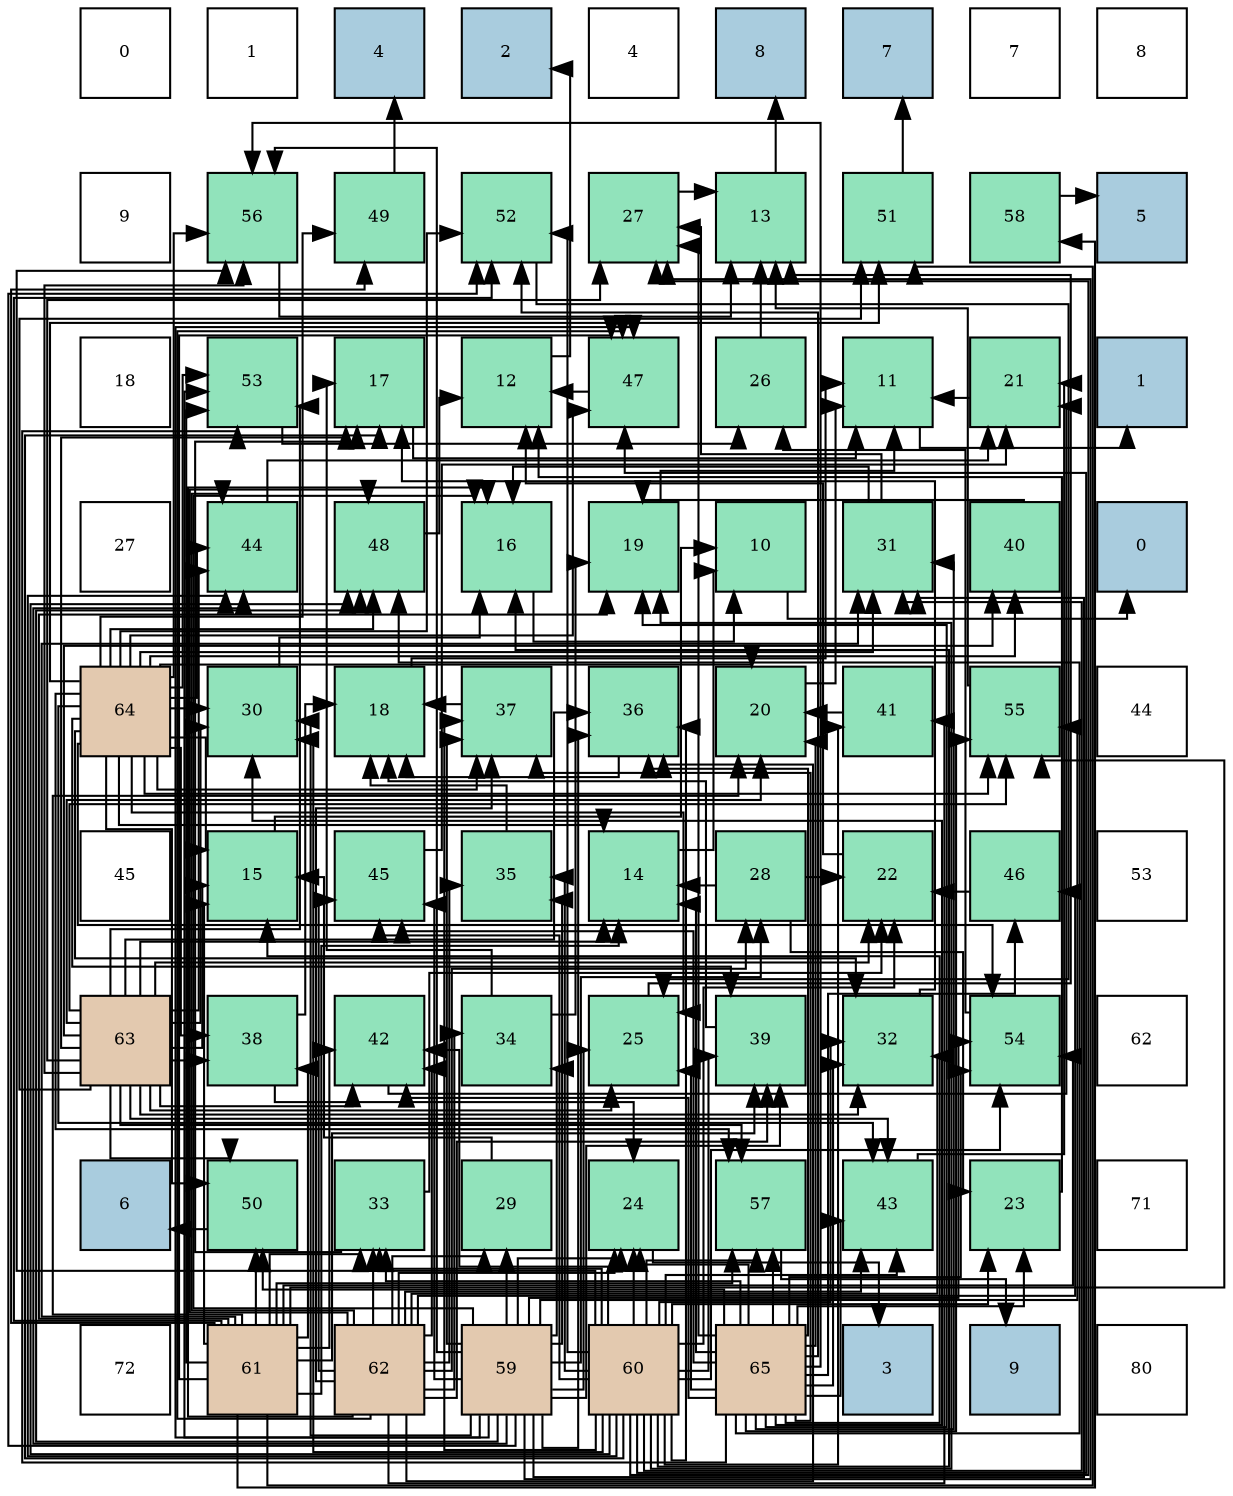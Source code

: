 digraph layout{
 rankdir=TB;
 splines=ortho;
 node [style=filled shape=square fixedsize=true width=0.6];
0[label="0", fontsize=8, fillcolor="#ffffff"];
1[label="1", fontsize=8, fillcolor="#ffffff"];
2[label="4", fontsize=8, fillcolor="#a9ccde"];
3[label="2", fontsize=8, fillcolor="#a9ccde"];
4[label="4", fontsize=8, fillcolor="#ffffff"];
5[label="8", fontsize=8, fillcolor="#a9ccde"];
6[label="7", fontsize=8, fillcolor="#a9ccde"];
7[label="7", fontsize=8, fillcolor="#ffffff"];
8[label="8", fontsize=8, fillcolor="#ffffff"];
9[label="9", fontsize=8, fillcolor="#ffffff"];
10[label="56", fontsize=8, fillcolor="#91e3bb"];
11[label="49", fontsize=8, fillcolor="#91e3bb"];
12[label="52", fontsize=8, fillcolor="#91e3bb"];
13[label="27", fontsize=8, fillcolor="#91e3bb"];
14[label="13", fontsize=8, fillcolor="#91e3bb"];
15[label="51", fontsize=8, fillcolor="#91e3bb"];
16[label="58", fontsize=8, fillcolor="#91e3bb"];
17[label="5", fontsize=8, fillcolor="#a9ccde"];
18[label="18", fontsize=8, fillcolor="#ffffff"];
19[label="53", fontsize=8, fillcolor="#91e3bb"];
20[label="17", fontsize=8, fillcolor="#91e3bb"];
21[label="12", fontsize=8, fillcolor="#91e3bb"];
22[label="47", fontsize=8, fillcolor="#91e3bb"];
23[label="26", fontsize=8, fillcolor="#91e3bb"];
24[label="11", fontsize=8, fillcolor="#91e3bb"];
25[label="21", fontsize=8, fillcolor="#91e3bb"];
26[label="1", fontsize=8, fillcolor="#a9ccde"];
27[label="27", fontsize=8, fillcolor="#ffffff"];
28[label="44", fontsize=8, fillcolor="#91e3bb"];
29[label="48", fontsize=8, fillcolor="#91e3bb"];
30[label="16", fontsize=8, fillcolor="#91e3bb"];
31[label="19", fontsize=8, fillcolor="#91e3bb"];
32[label="10", fontsize=8, fillcolor="#91e3bb"];
33[label="31", fontsize=8, fillcolor="#91e3bb"];
34[label="40", fontsize=8, fillcolor="#91e3bb"];
35[label="0", fontsize=8, fillcolor="#a9ccde"];
36[label="64", fontsize=8, fillcolor="#e3c9af"];
37[label="30", fontsize=8, fillcolor="#91e3bb"];
38[label="18", fontsize=8, fillcolor="#91e3bb"];
39[label="37", fontsize=8, fillcolor="#91e3bb"];
40[label="36", fontsize=8, fillcolor="#91e3bb"];
41[label="20", fontsize=8, fillcolor="#91e3bb"];
42[label="41", fontsize=8, fillcolor="#91e3bb"];
43[label="55", fontsize=8, fillcolor="#91e3bb"];
44[label="44", fontsize=8, fillcolor="#ffffff"];
45[label="45", fontsize=8, fillcolor="#ffffff"];
46[label="15", fontsize=8, fillcolor="#91e3bb"];
47[label="45", fontsize=8, fillcolor="#91e3bb"];
48[label="35", fontsize=8, fillcolor="#91e3bb"];
49[label="14", fontsize=8, fillcolor="#91e3bb"];
50[label="28", fontsize=8, fillcolor="#91e3bb"];
51[label="22", fontsize=8, fillcolor="#91e3bb"];
52[label="46", fontsize=8, fillcolor="#91e3bb"];
53[label="53", fontsize=8, fillcolor="#ffffff"];
54[label="63", fontsize=8, fillcolor="#e3c9af"];
55[label="38", fontsize=8, fillcolor="#91e3bb"];
56[label="42", fontsize=8, fillcolor="#91e3bb"];
57[label="34", fontsize=8, fillcolor="#91e3bb"];
58[label="25", fontsize=8, fillcolor="#91e3bb"];
59[label="39", fontsize=8, fillcolor="#91e3bb"];
60[label="32", fontsize=8, fillcolor="#91e3bb"];
61[label="54", fontsize=8, fillcolor="#91e3bb"];
62[label="62", fontsize=8, fillcolor="#ffffff"];
63[label="6", fontsize=8, fillcolor="#a9ccde"];
64[label="50", fontsize=8, fillcolor="#91e3bb"];
65[label="33", fontsize=8, fillcolor="#91e3bb"];
66[label="29", fontsize=8, fillcolor="#91e3bb"];
67[label="24", fontsize=8, fillcolor="#91e3bb"];
68[label="57", fontsize=8, fillcolor="#91e3bb"];
69[label="43", fontsize=8, fillcolor="#91e3bb"];
70[label="23", fontsize=8, fillcolor="#91e3bb"];
71[label="71", fontsize=8, fillcolor="#ffffff"];
72[label="72", fontsize=8, fillcolor="#ffffff"];
73[label="61", fontsize=8, fillcolor="#e3c9af"];
74[label="62", fontsize=8, fillcolor="#e3c9af"];
75[label="59", fontsize=8, fillcolor="#e3c9af"];
76[label="60", fontsize=8, fillcolor="#e3c9af"];
77[label="65", fontsize=8, fillcolor="#e3c9af"];
78[label="3", fontsize=8, fillcolor="#a9ccde"];
79[label="9", fontsize=8, fillcolor="#a9ccde"];
80[label="80", fontsize=8, fillcolor="#ffffff"];
edge [constraint=false, style=vis];32 -> 35;
24 -> 26;
21 -> 3;
14 -> 5;
49 -> 32;
46 -> 32;
30 -> 32;
20 -> 24;
38 -> 24;
31 -> 24;
41 -> 24;
25 -> 24;
51 -> 21;
70 -> 21;
67 -> 78;
58 -> 14;
23 -> 14;
13 -> 14;
50 -> 49;
50 -> 51;
50 -> 70;
66 -> 46;
37 -> 30;
33 -> 30;
33 -> 13;
60 -> 20;
65 -> 20;
65 -> 51;
57 -> 20;
57 -> 31;
48 -> 38;
40 -> 38;
39 -> 38;
55 -> 38;
55 -> 67;
59 -> 38;
34 -> 31;
42 -> 41;
56 -> 25;
69 -> 25;
28 -> 25;
47 -> 25;
52 -> 51;
22 -> 21;
29 -> 21;
11 -> 2;
64 -> 63;
15 -> 6;
12 -> 58;
19 -> 23;
61 -> 23;
43 -> 14;
10 -> 14;
68 -> 79;
16 -> 17;
75 -> 30;
75 -> 67;
75 -> 58;
75 -> 13;
75 -> 50;
75 -> 66;
75 -> 37;
75 -> 33;
75 -> 57;
75 -> 48;
75 -> 40;
75 -> 39;
75 -> 59;
75 -> 28;
75 -> 47;
75 -> 22;
75 -> 29;
75 -> 12;
75 -> 19;
75 -> 61;
75 -> 43;
75 -> 10;
76 -> 30;
76 -> 20;
76 -> 31;
76 -> 51;
76 -> 70;
76 -> 67;
76 -> 13;
76 -> 37;
76 -> 33;
76 -> 60;
76 -> 65;
76 -> 48;
76 -> 40;
76 -> 39;
76 -> 59;
76 -> 42;
76 -> 56;
76 -> 69;
76 -> 28;
76 -> 47;
76 -> 22;
76 -> 29;
76 -> 12;
76 -> 61;
76 -> 10;
76 -> 68;
73 -> 49;
73 -> 46;
73 -> 31;
73 -> 41;
73 -> 33;
73 -> 65;
73 -> 55;
73 -> 59;
73 -> 56;
73 -> 22;
73 -> 11;
73 -> 64;
73 -> 15;
73 -> 12;
73 -> 19;
73 -> 61;
73 -> 43;
73 -> 68;
73 -> 16;
74 -> 30;
74 -> 67;
74 -> 50;
74 -> 66;
74 -> 60;
74 -> 65;
74 -> 57;
74 -> 48;
74 -> 40;
74 -> 39;
74 -> 59;
74 -> 42;
74 -> 56;
74 -> 69;
74 -> 28;
74 -> 47;
74 -> 52;
74 -> 22;
74 -> 29;
54 -> 49;
54 -> 46;
54 -> 20;
54 -> 41;
54 -> 51;
54 -> 58;
54 -> 13;
54 -> 37;
54 -> 60;
54 -> 40;
54 -> 55;
54 -> 34;
54 -> 56;
54 -> 69;
54 -> 28;
54 -> 64;
54 -> 15;
54 -> 19;
54 -> 43;
54 -> 10;
54 -> 68;
36 -> 49;
36 -> 46;
36 -> 41;
36 -> 58;
36 -> 37;
36 -> 33;
36 -> 60;
36 -> 39;
36 -> 55;
36 -> 59;
36 -> 34;
36 -> 69;
36 -> 28;
36 -> 22;
36 -> 29;
36 -> 11;
36 -> 64;
36 -> 15;
36 -> 12;
36 -> 19;
36 -> 61;
36 -> 43;
36 -> 10;
36 -> 68;
77 -> 49;
77 -> 46;
77 -> 31;
77 -> 41;
77 -> 70;
77 -> 67;
77 -> 58;
77 -> 13;
77 -> 37;
77 -> 33;
77 -> 60;
77 -> 65;
77 -> 40;
77 -> 39;
77 -> 56;
77 -> 69;
77 -> 47;
77 -> 52;
77 -> 29;
77 -> 64;
77 -> 12;
77 -> 19;
77 -> 61;
77 -> 43;
77 -> 10;
77 -> 68;
edge [constraint=true, style=invis];
0 -> 9 -> 18 -> 27 -> 36 -> 45 -> 54 -> 63 -> 72;
1 -> 10 -> 19 -> 28 -> 37 -> 46 -> 55 -> 64 -> 73;
2 -> 11 -> 20 -> 29 -> 38 -> 47 -> 56 -> 65 -> 74;
3 -> 12 -> 21 -> 30 -> 39 -> 48 -> 57 -> 66 -> 75;
4 -> 13 -> 22 -> 31 -> 40 -> 49 -> 58 -> 67 -> 76;
5 -> 14 -> 23 -> 32 -> 41 -> 50 -> 59 -> 68 -> 77;
6 -> 15 -> 24 -> 33 -> 42 -> 51 -> 60 -> 69 -> 78;
7 -> 16 -> 25 -> 34 -> 43 -> 52 -> 61 -> 70 -> 79;
8 -> 17 -> 26 -> 35 -> 44 -> 53 -> 62 -> 71 -> 80;
rank = same {0 -> 1 -> 2 -> 3 -> 4 -> 5 -> 6 -> 7 -> 8};
rank = same {9 -> 10 -> 11 -> 12 -> 13 -> 14 -> 15 -> 16 -> 17};
rank = same {18 -> 19 -> 20 -> 21 -> 22 -> 23 -> 24 -> 25 -> 26};
rank = same {27 -> 28 -> 29 -> 30 -> 31 -> 32 -> 33 -> 34 -> 35};
rank = same {36 -> 37 -> 38 -> 39 -> 40 -> 41 -> 42 -> 43 -> 44};
rank = same {45 -> 46 -> 47 -> 48 -> 49 -> 50 -> 51 -> 52 -> 53};
rank = same {54 -> 55 -> 56 -> 57 -> 58 -> 59 -> 60 -> 61 -> 62};
rank = same {63 -> 64 -> 65 -> 66 -> 67 -> 68 -> 69 -> 70 -> 71};
rank = same {72 -> 73 -> 74 -> 75 -> 76 -> 77 -> 78 -> 79 -> 80};
}